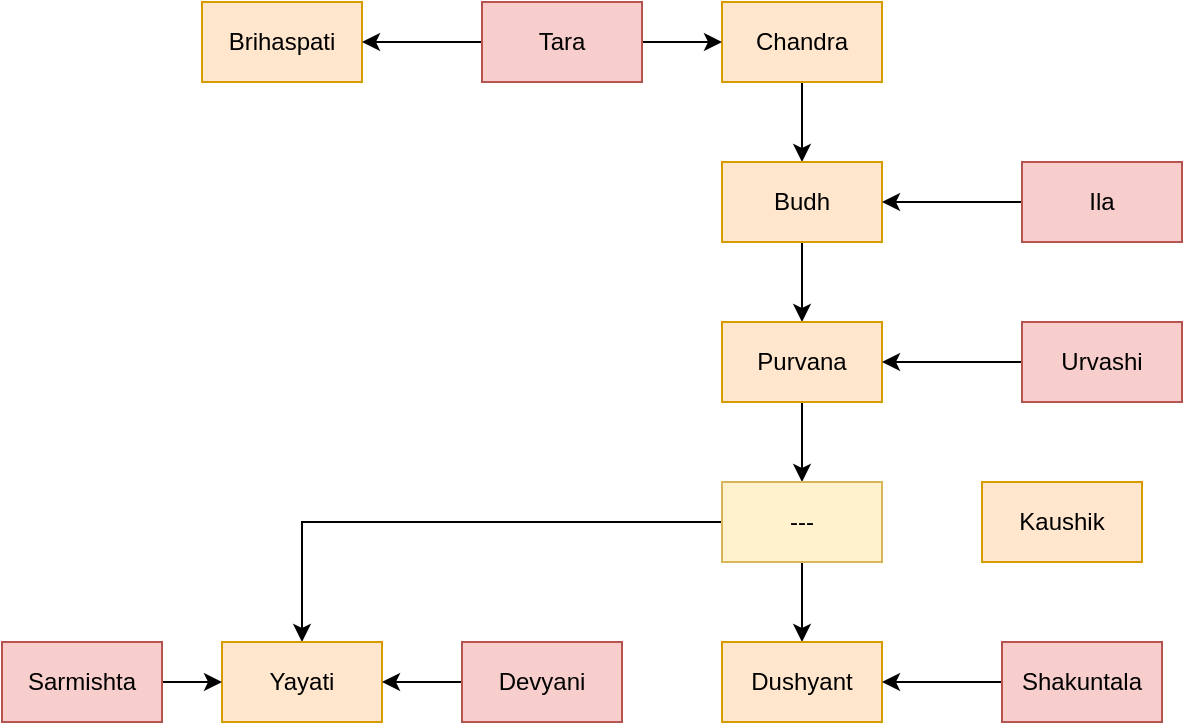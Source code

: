 <mxfile version="25.0.3">
  <diagram name="Page-1" id="8FZm7WH6Ok90W4lanf42">
    <mxGraphModel dx="1209" dy="651" grid="1" gridSize="10" guides="1" tooltips="1" connect="1" arrows="1" fold="1" page="1" pageScale="1" pageWidth="850" pageHeight="1100" math="0" shadow="0">
      <root>
        <mxCell id="0" />
        <mxCell id="1" parent="0" />
        <mxCell id="Mya0wwFcJrkU0yv1yBy1-1" value="Brihaspati" style="rounded=0;whiteSpace=wrap;html=1;fillColor=#ffe6cc;strokeColor=#d79b00;" vertex="1" parent="1">
          <mxGeometry x="120" y="40" width="80" height="40" as="geometry" />
        </mxCell>
        <mxCell id="Mya0wwFcJrkU0yv1yBy1-7" style="edgeStyle=orthogonalEdgeStyle;rounded=0;orthogonalLoop=1;jettySize=auto;html=1;entryX=0.5;entryY=0;entryDx=0;entryDy=0;" edge="1" parent="1" source="Mya0wwFcJrkU0yv1yBy1-2" target="Mya0wwFcJrkU0yv1yBy1-6">
          <mxGeometry relative="1" as="geometry" />
        </mxCell>
        <mxCell id="Mya0wwFcJrkU0yv1yBy1-2" value="Chandra" style="rounded=0;whiteSpace=wrap;html=1;fillColor=#ffe6cc;strokeColor=#d79b00;" vertex="1" parent="1">
          <mxGeometry x="380" y="40" width="80" height="40" as="geometry" />
        </mxCell>
        <mxCell id="Mya0wwFcJrkU0yv1yBy1-4" style="edgeStyle=orthogonalEdgeStyle;rounded=0;orthogonalLoop=1;jettySize=auto;html=1;entryX=1;entryY=0.5;entryDx=0;entryDy=0;" edge="1" parent="1" source="Mya0wwFcJrkU0yv1yBy1-3" target="Mya0wwFcJrkU0yv1yBy1-1">
          <mxGeometry relative="1" as="geometry" />
        </mxCell>
        <mxCell id="Mya0wwFcJrkU0yv1yBy1-5" style="edgeStyle=orthogonalEdgeStyle;rounded=0;orthogonalLoop=1;jettySize=auto;html=1;entryX=0;entryY=0.5;entryDx=0;entryDy=0;" edge="1" parent="1" source="Mya0wwFcJrkU0yv1yBy1-3" target="Mya0wwFcJrkU0yv1yBy1-2">
          <mxGeometry relative="1" as="geometry" />
        </mxCell>
        <mxCell id="Mya0wwFcJrkU0yv1yBy1-3" value="Tara" style="rounded=0;whiteSpace=wrap;html=1;fillColor=#f8cecc;strokeColor=#b85450;" vertex="1" parent="1">
          <mxGeometry x="260" y="40" width="80" height="40" as="geometry" />
        </mxCell>
        <mxCell id="Mya0wwFcJrkU0yv1yBy1-12" style="edgeStyle=orthogonalEdgeStyle;rounded=0;orthogonalLoop=1;jettySize=auto;html=1;" edge="1" parent="1" source="Mya0wwFcJrkU0yv1yBy1-6" target="Mya0wwFcJrkU0yv1yBy1-10">
          <mxGeometry relative="1" as="geometry" />
        </mxCell>
        <mxCell id="Mya0wwFcJrkU0yv1yBy1-6" value="Budh" style="rounded=0;whiteSpace=wrap;html=1;fillColor=#ffe6cc;strokeColor=#d79b00;" vertex="1" parent="1">
          <mxGeometry x="380" y="120" width="80" height="40" as="geometry" />
        </mxCell>
        <mxCell id="Mya0wwFcJrkU0yv1yBy1-9" style="edgeStyle=orthogonalEdgeStyle;rounded=0;orthogonalLoop=1;jettySize=auto;html=1;entryX=1;entryY=0.5;entryDx=0;entryDy=0;" edge="1" parent="1" source="Mya0wwFcJrkU0yv1yBy1-8" target="Mya0wwFcJrkU0yv1yBy1-6">
          <mxGeometry relative="1" as="geometry" />
        </mxCell>
        <mxCell id="Mya0wwFcJrkU0yv1yBy1-8" value="Ila" style="rounded=0;whiteSpace=wrap;html=1;fillColor=#f8cecc;strokeColor=#b85450;" vertex="1" parent="1">
          <mxGeometry x="530" y="120" width="80" height="40" as="geometry" />
        </mxCell>
        <mxCell id="Mya0wwFcJrkU0yv1yBy1-16" style="edgeStyle=orthogonalEdgeStyle;rounded=0;orthogonalLoop=1;jettySize=auto;html=1;entryX=0.5;entryY=0;entryDx=0;entryDy=0;" edge="1" parent="1" source="Mya0wwFcJrkU0yv1yBy1-10" target="Mya0wwFcJrkU0yv1yBy1-15">
          <mxGeometry relative="1" as="geometry" />
        </mxCell>
        <mxCell id="Mya0wwFcJrkU0yv1yBy1-10" value="Purvana" style="rounded=0;whiteSpace=wrap;html=1;fillColor=#ffe6cc;strokeColor=#d79b00;" vertex="1" parent="1">
          <mxGeometry x="380" y="200" width="80" height="40" as="geometry" />
        </mxCell>
        <mxCell id="Mya0wwFcJrkU0yv1yBy1-14" style="edgeStyle=orthogonalEdgeStyle;rounded=0;orthogonalLoop=1;jettySize=auto;html=1;entryX=1;entryY=0.5;entryDx=0;entryDy=0;" edge="1" parent="1" source="Mya0wwFcJrkU0yv1yBy1-13" target="Mya0wwFcJrkU0yv1yBy1-10">
          <mxGeometry relative="1" as="geometry" />
        </mxCell>
        <mxCell id="Mya0wwFcJrkU0yv1yBy1-13" value="Urvashi" style="rounded=0;whiteSpace=wrap;html=1;fillColor=#f8cecc;strokeColor=#b85450;" vertex="1" parent="1">
          <mxGeometry x="530" y="200" width="80" height="40" as="geometry" />
        </mxCell>
        <mxCell id="Mya0wwFcJrkU0yv1yBy1-20" style="edgeStyle=orthogonalEdgeStyle;rounded=0;orthogonalLoop=1;jettySize=auto;html=1;entryX=0.5;entryY=0;entryDx=0;entryDy=0;" edge="1" parent="1" source="Mya0wwFcJrkU0yv1yBy1-15" target="Mya0wwFcJrkU0yv1yBy1-17">
          <mxGeometry relative="1" as="geometry" />
        </mxCell>
        <mxCell id="Mya0wwFcJrkU0yv1yBy1-22" style="edgeStyle=orthogonalEdgeStyle;rounded=0;orthogonalLoop=1;jettySize=auto;html=1;entryX=0.5;entryY=0;entryDx=0;entryDy=0;" edge="1" parent="1" source="Mya0wwFcJrkU0yv1yBy1-15" target="Mya0wwFcJrkU0yv1yBy1-21">
          <mxGeometry relative="1" as="geometry" />
        </mxCell>
        <mxCell id="Mya0wwFcJrkU0yv1yBy1-15" value="---" style="rounded=0;whiteSpace=wrap;html=1;fillColor=#fff2cc;strokeColor=#d6b656;" vertex="1" parent="1">
          <mxGeometry x="380" y="280" width="80" height="40" as="geometry" />
        </mxCell>
        <mxCell id="Mya0wwFcJrkU0yv1yBy1-17" value="Yayati" style="rounded=0;whiteSpace=wrap;html=1;fillColor=#ffe6cc;strokeColor=#d79b00;" vertex="1" parent="1">
          <mxGeometry x="130" y="360" width="80" height="40" as="geometry" />
        </mxCell>
        <mxCell id="Mya0wwFcJrkU0yv1yBy1-23" style="edgeStyle=orthogonalEdgeStyle;rounded=0;orthogonalLoop=1;jettySize=auto;html=1;entryX=1;entryY=0.5;entryDx=0;entryDy=0;" edge="1" parent="1" source="Mya0wwFcJrkU0yv1yBy1-18" target="Mya0wwFcJrkU0yv1yBy1-17">
          <mxGeometry relative="1" as="geometry" />
        </mxCell>
        <mxCell id="Mya0wwFcJrkU0yv1yBy1-18" value="Devyani" style="rounded=0;whiteSpace=wrap;html=1;fillColor=#f8cecc;strokeColor=#b85450;" vertex="1" parent="1">
          <mxGeometry x="250" y="360" width="80" height="40" as="geometry" />
        </mxCell>
        <mxCell id="Mya0wwFcJrkU0yv1yBy1-24" style="edgeStyle=orthogonalEdgeStyle;rounded=0;orthogonalLoop=1;jettySize=auto;html=1;entryX=0;entryY=0.5;entryDx=0;entryDy=0;" edge="1" parent="1" source="Mya0wwFcJrkU0yv1yBy1-19" target="Mya0wwFcJrkU0yv1yBy1-17">
          <mxGeometry relative="1" as="geometry" />
        </mxCell>
        <mxCell id="Mya0wwFcJrkU0yv1yBy1-19" value="Sarmishta" style="rounded=0;whiteSpace=wrap;html=1;fillColor=#f8cecc;strokeColor=#b85450;" vertex="1" parent="1">
          <mxGeometry x="20" y="360" width="80" height="40" as="geometry" />
        </mxCell>
        <mxCell id="Mya0wwFcJrkU0yv1yBy1-21" value="Dushyant" style="rounded=0;whiteSpace=wrap;html=1;fillColor=#ffe6cc;strokeColor=#d79b00;" vertex="1" parent="1">
          <mxGeometry x="380" y="360" width="80" height="40" as="geometry" />
        </mxCell>
        <mxCell id="Mya0wwFcJrkU0yv1yBy1-26" style="edgeStyle=orthogonalEdgeStyle;rounded=0;orthogonalLoop=1;jettySize=auto;html=1;entryX=1;entryY=0.5;entryDx=0;entryDy=0;" edge="1" parent="1" source="Mya0wwFcJrkU0yv1yBy1-25" target="Mya0wwFcJrkU0yv1yBy1-21">
          <mxGeometry relative="1" as="geometry" />
        </mxCell>
        <mxCell id="Mya0wwFcJrkU0yv1yBy1-25" value="Shakuntala" style="rounded=0;whiteSpace=wrap;html=1;fillColor=#f8cecc;strokeColor=#b85450;" vertex="1" parent="1">
          <mxGeometry x="520" y="360" width="80" height="40" as="geometry" />
        </mxCell>
        <mxCell id="Mya0wwFcJrkU0yv1yBy1-27" value="Kaushik" style="rounded=0;whiteSpace=wrap;html=1;fillColor=#ffe6cc;strokeColor=#d79b00;" vertex="1" parent="1">
          <mxGeometry x="510" y="280" width="80" height="40" as="geometry" />
        </mxCell>
      </root>
    </mxGraphModel>
  </diagram>
</mxfile>
